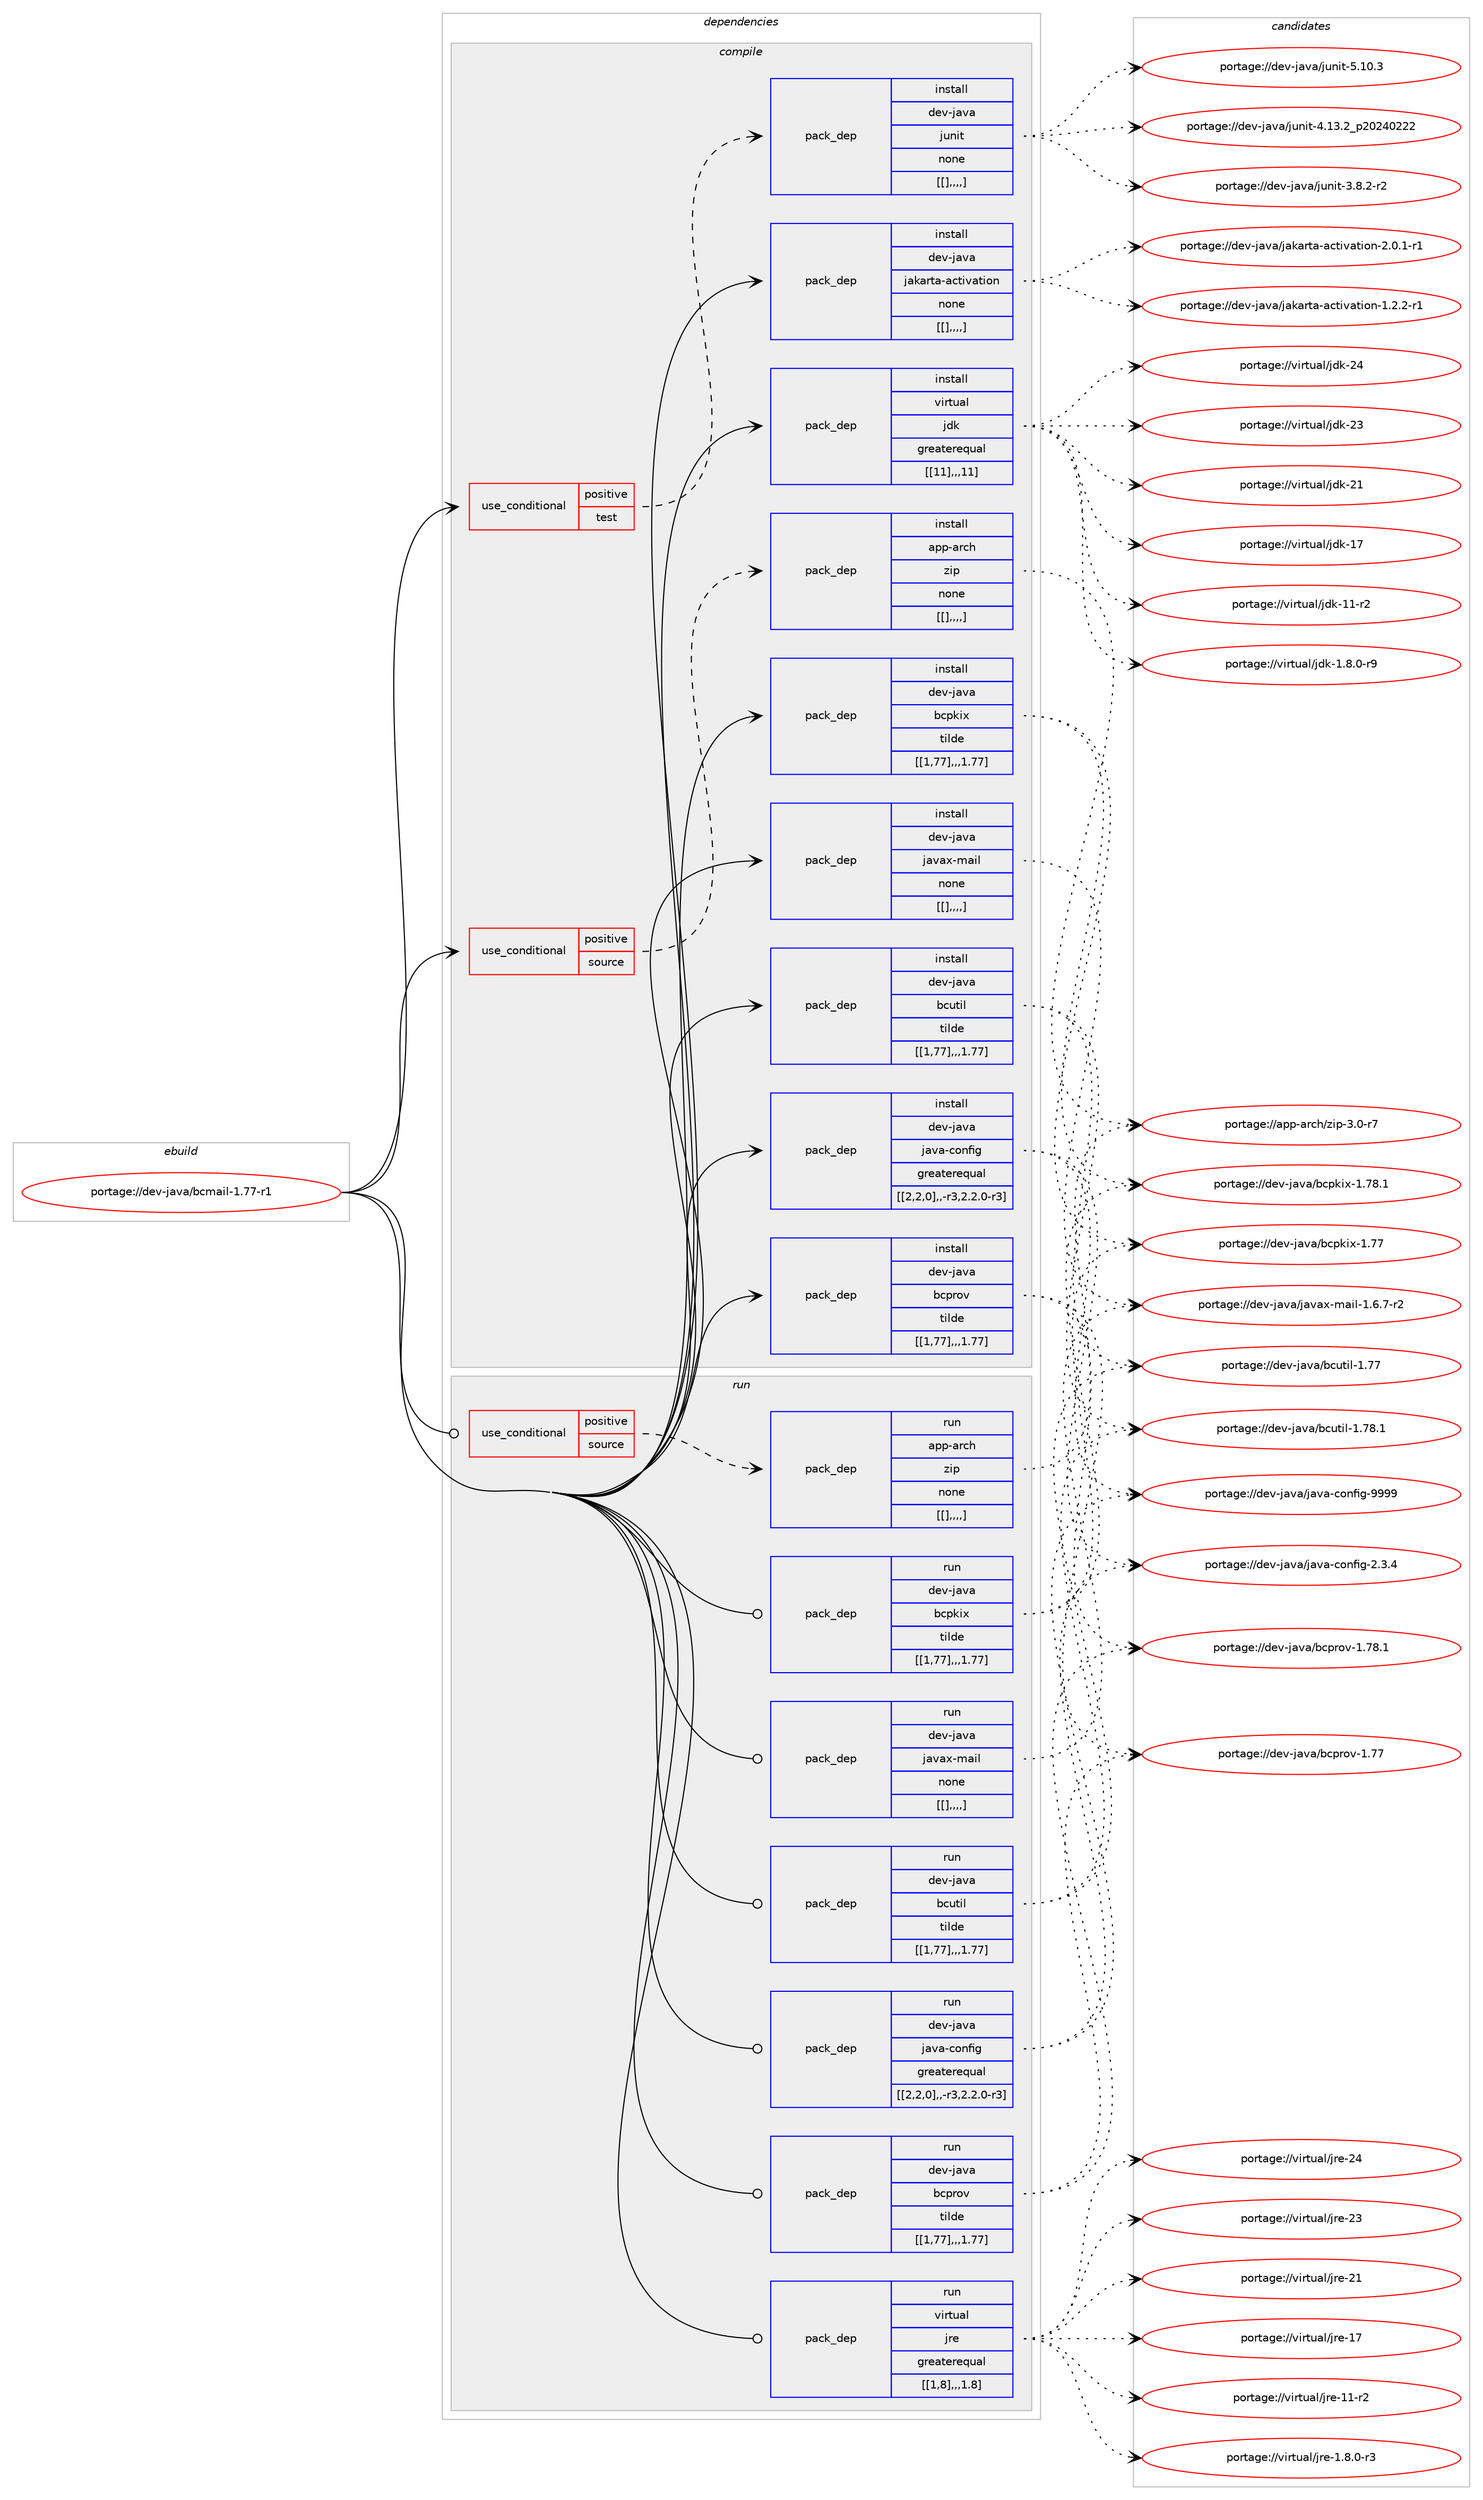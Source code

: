 digraph prolog {

# *************
# Graph options
# *************

newrank=true;
concentrate=true;
compound=true;
graph [rankdir=LR,fontname=Helvetica,fontsize=10,ranksep=1.5];#, ranksep=2.5, nodesep=0.2];
edge  [arrowhead=vee];
node  [fontname=Helvetica,fontsize=10];

# **********
# The ebuild
# **********

subgraph cluster_leftcol {
color=gray;
label=<<i>ebuild</i>>;
id [label="portage://dev-java/bcmail-1.77-r1", color=red, width=4, href="../dev-java/bcmail-1.77-r1.svg"];
}

# ****************
# The dependencies
# ****************

subgraph cluster_midcol {
color=gray;
label=<<i>dependencies</i>>;
subgraph cluster_compile {
fillcolor="#eeeeee";
style=filled;
label=<<i>compile</i>>;
subgraph cond23298 {
dependency96383 [label=<<TABLE BORDER="0" CELLBORDER="1" CELLSPACING="0" CELLPADDING="4"><TR><TD ROWSPAN="3" CELLPADDING="10">use_conditional</TD></TR><TR><TD>positive</TD></TR><TR><TD>source</TD></TR></TABLE>>, shape=none, color=red];
subgraph pack71969 {
dependency96384 [label=<<TABLE BORDER="0" CELLBORDER="1" CELLSPACING="0" CELLPADDING="4" WIDTH="220"><TR><TD ROWSPAN="6" CELLPADDING="30">pack_dep</TD></TR><TR><TD WIDTH="110">install</TD></TR><TR><TD>app-arch</TD></TR><TR><TD>zip</TD></TR><TR><TD>none</TD></TR><TR><TD>[[],,,,]</TD></TR></TABLE>>, shape=none, color=blue];
}
dependency96383:e -> dependency96384:w [weight=20,style="dashed",arrowhead="vee"];
}
id:e -> dependency96383:w [weight=20,style="solid",arrowhead="vee"];
subgraph cond23302 {
dependency96419 [label=<<TABLE BORDER="0" CELLBORDER="1" CELLSPACING="0" CELLPADDING="4"><TR><TD ROWSPAN="3" CELLPADDING="10">use_conditional</TD></TR><TR><TD>positive</TD></TR><TR><TD>test</TD></TR></TABLE>>, shape=none, color=red];
subgraph pack72000 {
dependency96436 [label=<<TABLE BORDER="0" CELLBORDER="1" CELLSPACING="0" CELLPADDING="4" WIDTH="220"><TR><TD ROWSPAN="6" CELLPADDING="30">pack_dep</TD></TR><TR><TD WIDTH="110">install</TD></TR><TR><TD>dev-java</TD></TR><TR><TD>junit</TD></TR><TR><TD>none</TD></TR><TR><TD>[[],,,,]</TD></TR></TABLE>>, shape=none, color=blue];
}
dependency96419:e -> dependency96436:w [weight=20,style="dashed",arrowhead="vee"];
}
id:e -> dependency96419:w [weight=20,style="solid",arrowhead="vee"];
subgraph pack72042 {
dependency96491 [label=<<TABLE BORDER="0" CELLBORDER="1" CELLSPACING="0" CELLPADDING="4" WIDTH="220"><TR><TD ROWSPAN="6" CELLPADDING="30">pack_dep</TD></TR><TR><TD WIDTH="110">install</TD></TR><TR><TD>dev-java</TD></TR><TR><TD>bcpkix</TD></TR><TR><TD>tilde</TD></TR><TR><TD>[[1,77],,,1.77]</TD></TR></TABLE>>, shape=none, color=blue];
}
id:e -> dependency96491:w [weight=20,style="solid",arrowhead="vee"];
subgraph pack72062 {
dependency96537 [label=<<TABLE BORDER="0" CELLBORDER="1" CELLSPACING="0" CELLPADDING="4" WIDTH="220"><TR><TD ROWSPAN="6" CELLPADDING="30">pack_dep</TD></TR><TR><TD WIDTH="110">install</TD></TR><TR><TD>dev-java</TD></TR><TR><TD>bcprov</TD></TR><TR><TD>tilde</TD></TR><TR><TD>[[1,77],,,1.77]</TD></TR></TABLE>>, shape=none, color=blue];
}
id:e -> dependency96537:w [weight=20,style="solid",arrowhead="vee"];
subgraph pack72159 {
dependency96612 [label=<<TABLE BORDER="0" CELLBORDER="1" CELLSPACING="0" CELLPADDING="4" WIDTH="220"><TR><TD ROWSPAN="6" CELLPADDING="30">pack_dep</TD></TR><TR><TD WIDTH="110">install</TD></TR><TR><TD>dev-java</TD></TR><TR><TD>bcutil</TD></TR><TR><TD>tilde</TD></TR><TR><TD>[[1,77],,,1.77]</TD></TR></TABLE>>, shape=none, color=blue];
}
id:e -> dependency96612:w [weight=20,style="solid",arrowhead="vee"];
subgraph pack72169 {
dependency96634 [label=<<TABLE BORDER="0" CELLBORDER="1" CELLSPACING="0" CELLPADDING="4" WIDTH="220"><TR><TD ROWSPAN="6" CELLPADDING="30">pack_dep</TD></TR><TR><TD WIDTH="110">install</TD></TR><TR><TD>dev-java</TD></TR><TR><TD>jakarta-activation</TD></TR><TR><TD>none</TD></TR><TR><TD>[[],,,,]</TD></TR></TABLE>>, shape=none, color=blue];
}
id:e -> dependency96634:w [weight=20,style="solid",arrowhead="vee"];
subgraph pack72188 {
dependency96675 [label=<<TABLE BORDER="0" CELLBORDER="1" CELLSPACING="0" CELLPADDING="4" WIDTH="220"><TR><TD ROWSPAN="6" CELLPADDING="30">pack_dep</TD></TR><TR><TD WIDTH="110">install</TD></TR><TR><TD>dev-java</TD></TR><TR><TD>java-config</TD></TR><TR><TD>greaterequal</TD></TR><TR><TD>[[2,2,0],,-r3,2.2.0-r3]</TD></TR></TABLE>>, shape=none, color=blue];
}
id:e -> dependency96675:w [weight=20,style="solid",arrowhead="vee"];
subgraph pack72240 {
dependency96700 [label=<<TABLE BORDER="0" CELLBORDER="1" CELLSPACING="0" CELLPADDING="4" WIDTH="220"><TR><TD ROWSPAN="6" CELLPADDING="30">pack_dep</TD></TR><TR><TD WIDTH="110">install</TD></TR><TR><TD>dev-java</TD></TR><TR><TD>javax-mail</TD></TR><TR><TD>none</TD></TR><TR><TD>[[],,,,]</TD></TR></TABLE>>, shape=none, color=blue];
}
id:e -> dependency96700:w [weight=20,style="solid",arrowhead="vee"];
subgraph pack72243 {
dependency96807 [label=<<TABLE BORDER="0" CELLBORDER="1" CELLSPACING="0" CELLPADDING="4" WIDTH="220"><TR><TD ROWSPAN="6" CELLPADDING="30">pack_dep</TD></TR><TR><TD WIDTH="110">install</TD></TR><TR><TD>virtual</TD></TR><TR><TD>jdk</TD></TR><TR><TD>greaterequal</TD></TR><TR><TD>[[11],,,11]</TD></TR></TABLE>>, shape=none, color=blue];
}
id:e -> dependency96807:w [weight=20,style="solid",arrowhead="vee"];
}
subgraph cluster_compileandrun {
fillcolor="#eeeeee";
style=filled;
label=<<i>compile and run</i>>;
}
subgraph cluster_run {
fillcolor="#eeeeee";
style=filled;
label=<<i>run</i>>;
subgraph cond23354 {
dependency96877 [label=<<TABLE BORDER="0" CELLBORDER="1" CELLSPACING="0" CELLPADDING="4"><TR><TD ROWSPAN="3" CELLPADDING="10">use_conditional</TD></TR><TR><TD>positive</TD></TR><TR><TD>source</TD></TR></TABLE>>, shape=none, color=red];
subgraph pack72400 {
dependency96938 [label=<<TABLE BORDER="0" CELLBORDER="1" CELLSPACING="0" CELLPADDING="4" WIDTH="220"><TR><TD ROWSPAN="6" CELLPADDING="30">pack_dep</TD></TR><TR><TD WIDTH="110">run</TD></TR><TR><TD>app-arch</TD></TR><TR><TD>zip</TD></TR><TR><TD>none</TD></TR><TR><TD>[[],,,,]</TD></TR></TABLE>>, shape=none, color=blue];
}
dependency96877:e -> dependency96938:w [weight=20,style="dashed",arrowhead="vee"];
}
id:e -> dependency96877:w [weight=20,style="solid",arrowhead="odot"];
subgraph pack72462 {
dependency96989 [label=<<TABLE BORDER="0" CELLBORDER="1" CELLSPACING="0" CELLPADDING="4" WIDTH="220"><TR><TD ROWSPAN="6" CELLPADDING="30">pack_dep</TD></TR><TR><TD WIDTH="110">run</TD></TR><TR><TD>dev-java</TD></TR><TR><TD>bcpkix</TD></TR><TR><TD>tilde</TD></TR><TR><TD>[[1,77],,,1.77]</TD></TR></TABLE>>, shape=none, color=blue];
}
id:e -> dependency96989:w [weight=20,style="solid",arrowhead="odot"];
subgraph pack72541 {
dependency97055 [label=<<TABLE BORDER="0" CELLBORDER="1" CELLSPACING="0" CELLPADDING="4" WIDTH="220"><TR><TD ROWSPAN="6" CELLPADDING="30">pack_dep</TD></TR><TR><TD WIDTH="110">run</TD></TR><TR><TD>dev-java</TD></TR><TR><TD>bcprov</TD></TR><TR><TD>tilde</TD></TR><TR><TD>[[1,77],,,1.77]</TD></TR></TABLE>>, shape=none, color=blue];
}
id:e -> dependency97055:w [weight=20,style="solid",arrowhead="odot"];
subgraph pack72561 {
dependency97089 [label=<<TABLE BORDER="0" CELLBORDER="1" CELLSPACING="0" CELLPADDING="4" WIDTH="220"><TR><TD ROWSPAN="6" CELLPADDING="30">pack_dep</TD></TR><TR><TD WIDTH="110">run</TD></TR><TR><TD>dev-java</TD></TR><TR><TD>bcutil</TD></TR><TR><TD>tilde</TD></TR><TR><TD>[[1,77],,,1.77]</TD></TR></TABLE>>, shape=none, color=blue];
}
id:e -> dependency97089:w [weight=20,style="solid",arrowhead="odot"];
subgraph pack72575 {
dependency97109 [label=<<TABLE BORDER="0" CELLBORDER="1" CELLSPACING="0" CELLPADDING="4" WIDTH="220"><TR><TD ROWSPAN="6" CELLPADDING="30">pack_dep</TD></TR><TR><TD WIDTH="110">run</TD></TR><TR><TD>dev-java</TD></TR><TR><TD>java-config</TD></TR><TR><TD>greaterequal</TD></TR><TR><TD>[[2,2,0],,-r3,2.2.0-r3]</TD></TR></TABLE>>, shape=none, color=blue];
}
id:e -> dependency97109:w [weight=20,style="solid",arrowhead="odot"];
subgraph pack72599 {
dependency97125 [label=<<TABLE BORDER="0" CELLBORDER="1" CELLSPACING="0" CELLPADDING="4" WIDTH="220"><TR><TD ROWSPAN="6" CELLPADDING="30">pack_dep</TD></TR><TR><TD WIDTH="110">run</TD></TR><TR><TD>dev-java</TD></TR><TR><TD>javax-mail</TD></TR><TR><TD>none</TD></TR><TR><TD>[[],,,,]</TD></TR></TABLE>>, shape=none, color=blue];
}
id:e -> dependency97125:w [weight=20,style="solid",arrowhead="odot"];
subgraph pack72601 {
dependency97136 [label=<<TABLE BORDER="0" CELLBORDER="1" CELLSPACING="0" CELLPADDING="4" WIDTH="220"><TR><TD ROWSPAN="6" CELLPADDING="30">pack_dep</TD></TR><TR><TD WIDTH="110">run</TD></TR><TR><TD>virtual</TD></TR><TR><TD>jre</TD></TR><TR><TD>greaterequal</TD></TR><TR><TD>[[1,8],,,1.8]</TD></TR></TABLE>>, shape=none, color=blue];
}
id:e -> dependency97136:w [weight=20,style="solid",arrowhead="odot"];
}
}

# **************
# The candidates
# **************

subgraph cluster_choices {
rank=same;
color=gray;
label=<<i>candidates</i>>;

subgraph choice71458 {
color=black;
nodesep=1;
choice9711211245971149910447122105112455146484511455 [label="portage://app-arch/zip-3.0-r7", color=red, width=4,href="../app-arch/zip-3.0-r7.svg"];
dependency96384:e -> choice9711211245971149910447122105112455146484511455:w [style=dotted,weight="100"];
}
subgraph choice71466 {
color=black;
nodesep=1;
choice1001011184510697118974710611711010511645534649484651 [label="portage://dev-java/junit-5.10.3", color=red, width=4,href="../dev-java/junit-5.10.3.svg"];
choice1001011184510697118974710611711010511645524649514650951125048505248505050 [label="portage://dev-java/junit-4.13.2_p20240222", color=red, width=4,href="../dev-java/junit-4.13.2_p20240222.svg"];
choice100101118451069711897471061171101051164551465646504511450 [label="portage://dev-java/junit-3.8.2-r2", color=red, width=4,href="../dev-java/junit-3.8.2-r2.svg"];
dependency96436:e -> choice1001011184510697118974710611711010511645534649484651:w [style=dotted,weight="100"];
dependency96436:e -> choice1001011184510697118974710611711010511645524649514650951125048505248505050:w [style=dotted,weight="100"];
dependency96436:e -> choice100101118451069711897471061171101051164551465646504511450:w [style=dotted,weight="100"];
}
subgraph choice71472 {
color=black;
nodesep=1;
choice10010111845106971189747989911210710512045494655564649 [label="portage://dev-java/bcpkix-1.78.1", color=red, width=4,href="../dev-java/bcpkix-1.78.1.svg"];
choice1001011184510697118974798991121071051204549465555 [label="portage://dev-java/bcpkix-1.77", color=red, width=4,href="../dev-java/bcpkix-1.77.svg"];
dependency96491:e -> choice10010111845106971189747989911210710512045494655564649:w [style=dotted,weight="100"];
dependency96491:e -> choice1001011184510697118974798991121071051204549465555:w [style=dotted,weight="100"];
}
subgraph choice71493 {
color=black;
nodesep=1;
choice10010111845106971189747989911211411111845494655564649 [label="portage://dev-java/bcprov-1.78.1", color=red, width=4,href="../dev-java/bcprov-1.78.1.svg"];
choice1001011184510697118974798991121141111184549465555 [label="portage://dev-java/bcprov-1.77", color=red, width=4,href="../dev-java/bcprov-1.77.svg"];
dependency96537:e -> choice10010111845106971189747989911211411111845494655564649:w [style=dotted,weight="100"];
dependency96537:e -> choice1001011184510697118974798991121141111184549465555:w [style=dotted,weight="100"];
}
subgraph choice71499 {
color=black;
nodesep=1;
choice10010111845106971189747989911711610510845494655564649 [label="portage://dev-java/bcutil-1.78.1", color=red, width=4,href="../dev-java/bcutil-1.78.1.svg"];
choice1001011184510697118974798991171161051084549465555 [label="portage://dev-java/bcutil-1.77", color=red, width=4,href="../dev-java/bcutil-1.77.svg"];
dependency96612:e -> choice10010111845106971189747989911711610510845494655564649:w [style=dotted,weight="100"];
dependency96612:e -> choice1001011184510697118974798991171161051084549465555:w [style=dotted,weight="100"];
}
subgraph choice71518 {
color=black;
nodesep=1;
choice10010111845106971189747106971079711411697459799116105118971161051111104550464846494511449 [label="portage://dev-java/jakarta-activation-2.0.1-r1", color=red, width=4,href="../dev-java/jakarta-activation-2.0.1-r1.svg"];
choice10010111845106971189747106971079711411697459799116105118971161051111104549465046504511449 [label="portage://dev-java/jakarta-activation-1.2.2-r1", color=red, width=4,href="../dev-java/jakarta-activation-1.2.2-r1.svg"];
dependency96634:e -> choice10010111845106971189747106971079711411697459799116105118971161051111104550464846494511449:w [style=dotted,weight="100"];
dependency96634:e -> choice10010111845106971189747106971079711411697459799116105118971161051111104549465046504511449:w [style=dotted,weight="100"];
}
subgraph choice71521 {
color=black;
nodesep=1;
choice10010111845106971189747106971189745991111101021051034557575757 [label="portage://dev-java/java-config-9999", color=red, width=4,href="../dev-java/java-config-9999.svg"];
choice1001011184510697118974710697118974599111110102105103455046514652 [label="portage://dev-java/java-config-2.3.4", color=red, width=4,href="../dev-java/java-config-2.3.4.svg"];
dependency96675:e -> choice10010111845106971189747106971189745991111101021051034557575757:w [style=dotted,weight="100"];
dependency96675:e -> choice1001011184510697118974710697118974599111110102105103455046514652:w [style=dotted,weight="100"];
}
subgraph choice71537 {
color=black;
nodesep=1;
choice10010111845106971189747106971189712045109971051084549465446554511450 [label="portage://dev-java/javax-mail-1.6.7-r2", color=red, width=4,href="../dev-java/javax-mail-1.6.7-r2.svg"];
dependency96700:e -> choice10010111845106971189747106971189712045109971051084549465446554511450:w [style=dotted,weight="100"];
}
subgraph choice71557 {
color=black;
nodesep=1;
choice1181051141161179710847106100107455052 [label="portage://virtual/jdk-24", color=red, width=4,href="../virtual/jdk-24.svg"];
choice1181051141161179710847106100107455051 [label="portage://virtual/jdk-23", color=red, width=4,href="../virtual/jdk-23.svg"];
choice1181051141161179710847106100107455049 [label="portage://virtual/jdk-21", color=red, width=4,href="../virtual/jdk-21.svg"];
choice1181051141161179710847106100107454955 [label="portage://virtual/jdk-17", color=red, width=4,href="../virtual/jdk-17.svg"];
choice11810511411611797108471061001074549494511450 [label="portage://virtual/jdk-11-r2", color=red, width=4,href="../virtual/jdk-11-r2.svg"];
choice11810511411611797108471061001074549465646484511457 [label="portage://virtual/jdk-1.8.0-r9", color=red, width=4,href="../virtual/jdk-1.8.0-r9.svg"];
dependency96807:e -> choice1181051141161179710847106100107455052:w [style=dotted,weight="100"];
dependency96807:e -> choice1181051141161179710847106100107455051:w [style=dotted,weight="100"];
dependency96807:e -> choice1181051141161179710847106100107455049:w [style=dotted,weight="100"];
dependency96807:e -> choice1181051141161179710847106100107454955:w [style=dotted,weight="100"];
dependency96807:e -> choice11810511411611797108471061001074549494511450:w [style=dotted,weight="100"];
dependency96807:e -> choice11810511411611797108471061001074549465646484511457:w [style=dotted,weight="100"];
}
subgraph choice71579 {
color=black;
nodesep=1;
choice9711211245971149910447122105112455146484511455 [label="portage://app-arch/zip-3.0-r7", color=red, width=4,href="../app-arch/zip-3.0-r7.svg"];
dependency96938:e -> choice9711211245971149910447122105112455146484511455:w [style=dotted,weight="100"];
}
subgraph choice71582 {
color=black;
nodesep=1;
choice10010111845106971189747989911210710512045494655564649 [label="portage://dev-java/bcpkix-1.78.1", color=red, width=4,href="../dev-java/bcpkix-1.78.1.svg"];
choice1001011184510697118974798991121071051204549465555 [label="portage://dev-java/bcpkix-1.77", color=red, width=4,href="../dev-java/bcpkix-1.77.svg"];
dependency96989:e -> choice10010111845106971189747989911210710512045494655564649:w [style=dotted,weight="100"];
dependency96989:e -> choice1001011184510697118974798991121071051204549465555:w [style=dotted,weight="100"];
}
subgraph choice71628 {
color=black;
nodesep=1;
choice10010111845106971189747989911211411111845494655564649 [label="portage://dev-java/bcprov-1.78.1", color=red, width=4,href="../dev-java/bcprov-1.78.1.svg"];
choice1001011184510697118974798991121141111184549465555 [label="portage://dev-java/bcprov-1.77", color=red, width=4,href="../dev-java/bcprov-1.77.svg"];
dependency97055:e -> choice10010111845106971189747989911211411111845494655564649:w [style=dotted,weight="100"];
dependency97055:e -> choice1001011184510697118974798991121141111184549465555:w [style=dotted,weight="100"];
}
subgraph choice71672 {
color=black;
nodesep=1;
choice10010111845106971189747989911711610510845494655564649 [label="portage://dev-java/bcutil-1.78.1", color=red, width=4,href="../dev-java/bcutil-1.78.1.svg"];
choice1001011184510697118974798991171161051084549465555 [label="portage://dev-java/bcutil-1.77", color=red, width=4,href="../dev-java/bcutil-1.77.svg"];
dependency97089:e -> choice10010111845106971189747989911711610510845494655564649:w [style=dotted,weight="100"];
dependency97089:e -> choice1001011184510697118974798991171161051084549465555:w [style=dotted,weight="100"];
}
subgraph choice71674 {
color=black;
nodesep=1;
choice10010111845106971189747106971189745991111101021051034557575757 [label="portage://dev-java/java-config-9999", color=red, width=4,href="../dev-java/java-config-9999.svg"];
choice1001011184510697118974710697118974599111110102105103455046514652 [label="portage://dev-java/java-config-2.3.4", color=red, width=4,href="../dev-java/java-config-2.3.4.svg"];
dependency97109:e -> choice10010111845106971189747106971189745991111101021051034557575757:w [style=dotted,weight="100"];
dependency97109:e -> choice1001011184510697118974710697118974599111110102105103455046514652:w [style=dotted,weight="100"];
}
subgraph choice71679 {
color=black;
nodesep=1;
choice10010111845106971189747106971189712045109971051084549465446554511450 [label="portage://dev-java/javax-mail-1.6.7-r2", color=red, width=4,href="../dev-java/javax-mail-1.6.7-r2.svg"];
dependency97125:e -> choice10010111845106971189747106971189712045109971051084549465446554511450:w [style=dotted,weight="100"];
}
subgraph choice71714 {
color=black;
nodesep=1;
choice1181051141161179710847106114101455052 [label="portage://virtual/jre-24", color=red, width=4,href="../virtual/jre-24.svg"];
choice1181051141161179710847106114101455051 [label="portage://virtual/jre-23", color=red, width=4,href="../virtual/jre-23.svg"];
choice1181051141161179710847106114101455049 [label="portage://virtual/jre-21", color=red, width=4,href="../virtual/jre-21.svg"];
choice1181051141161179710847106114101454955 [label="portage://virtual/jre-17", color=red, width=4,href="../virtual/jre-17.svg"];
choice11810511411611797108471061141014549494511450 [label="portage://virtual/jre-11-r2", color=red, width=4,href="../virtual/jre-11-r2.svg"];
choice11810511411611797108471061141014549465646484511451 [label="portage://virtual/jre-1.8.0-r3", color=red, width=4,href="../virtual/jre-1.8.0-r3.svg"];
dependency97136:e -> choice1181051141161179710847106114101455052:w [style=dotted,weight="100"];
dependency97136:e -> choice1181051141161179710847106114101455051:w [style=dotted,weight="100"];
dependency97136:e -> choice1181051141161179710847106114101455049:w [style=dotted,weight="100"];
dependency97136:e -> choice1181051141161179710847106114101454955:w [style=dotted,weight="100"];
dependency97136:e -> choice11810511411611797108471061141014549494511450:w [style=dotted,weight="100"];
dependency97136:e -> choice11810511411611797108471061141014549465646484511451:w [style=dotted,weight="100"];
}
}

}

